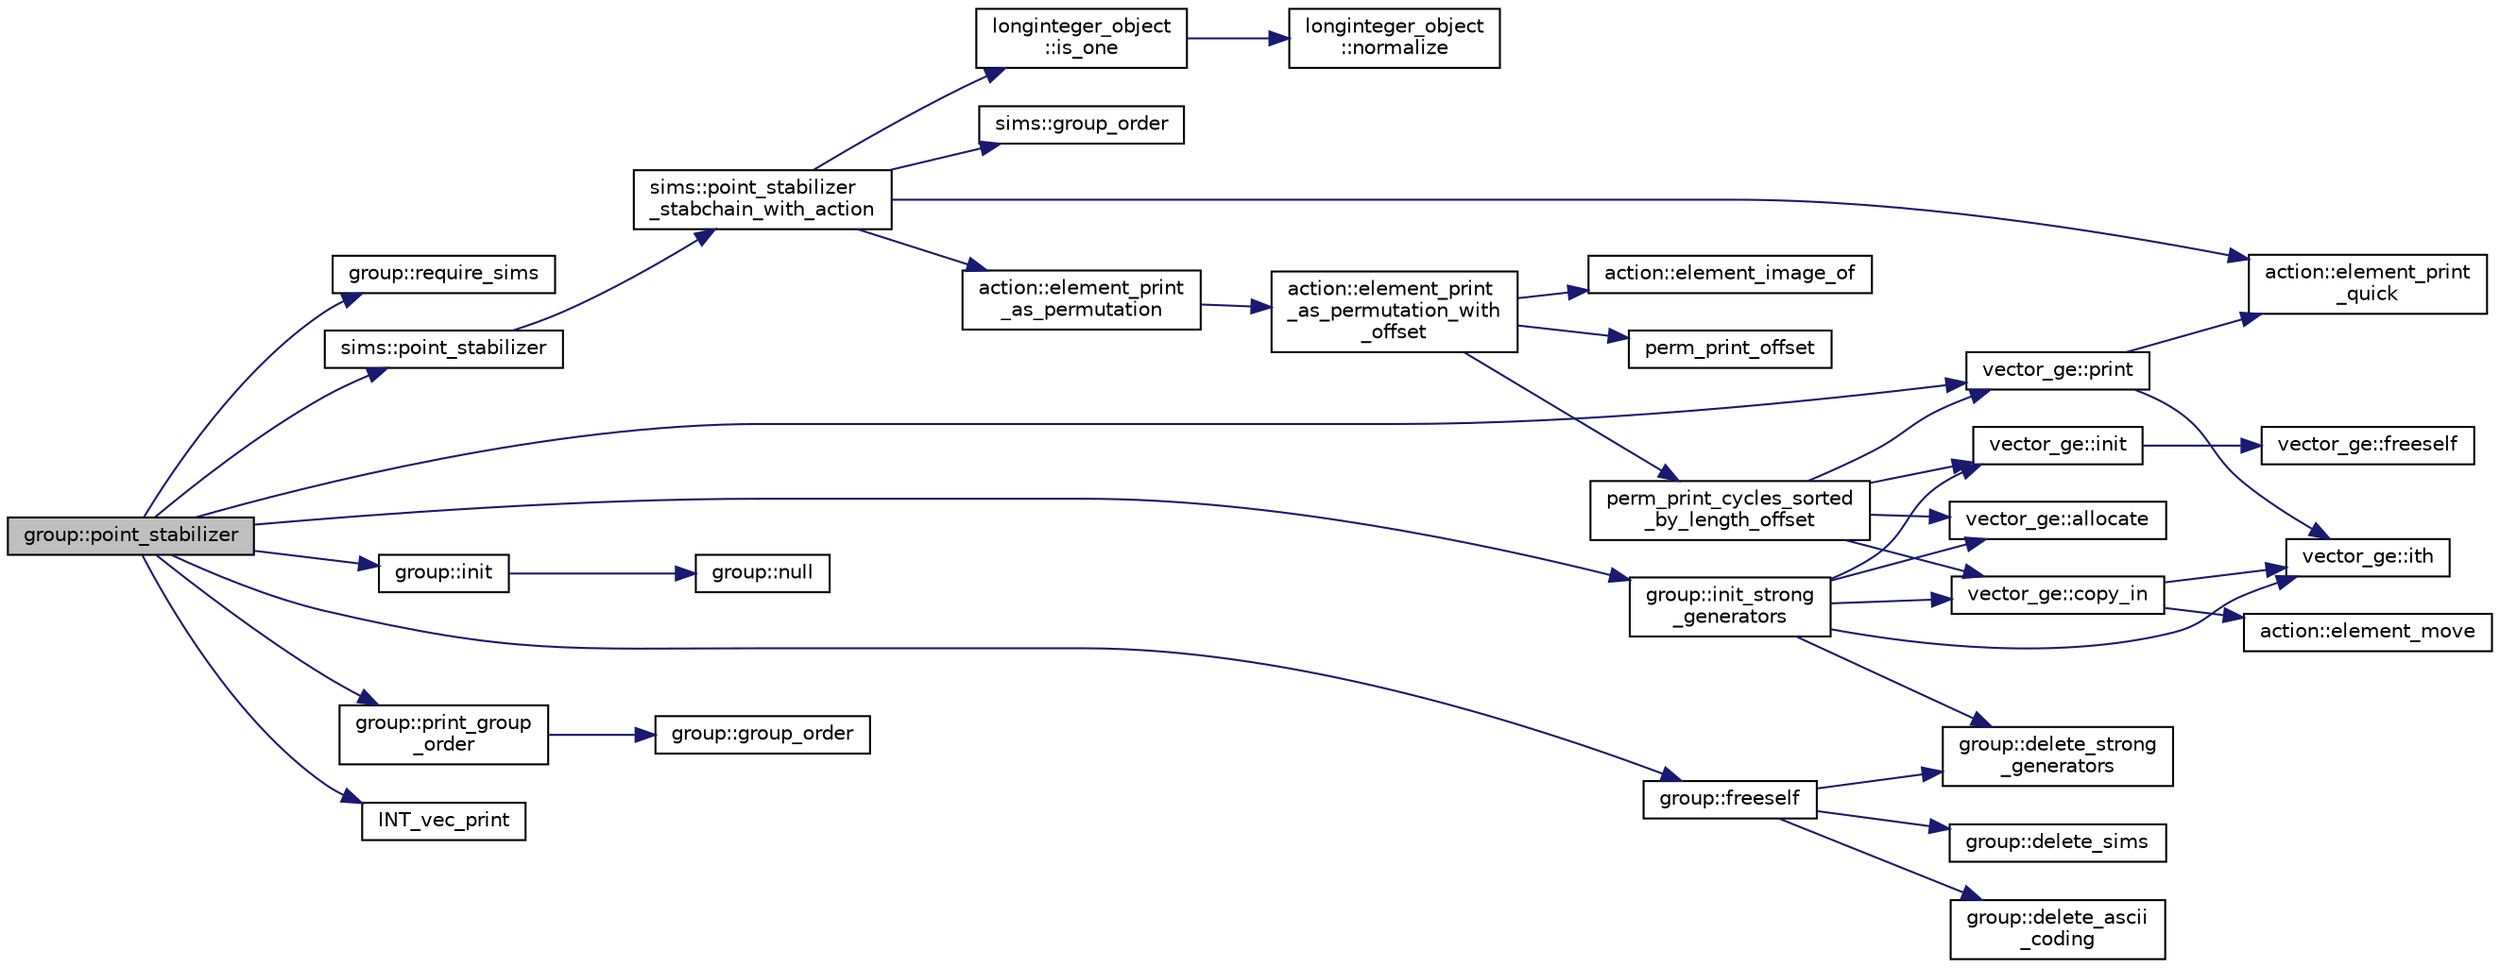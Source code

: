digraph "group::point_stabilizer"
{
  edge [fontname="Helvetica",fontsize="10",labelfontname="Helvetica",labelfontsize="10"];
  node [fontname="Helvetica",fontsize="10",shape=record];
  rankdir="LR";
  Node1345 [label="group::point_stabilizer",height=0.2,width=0.4,color="black", fillcolor="grey75", style="filled", fontcolor="black"];
  Node1345 -> Node1346 [color="midnightblue",fontsize="10",style="solid",fontname="Helvetica"];
  Node1346 [label="group::require_sims",height=0.2,width=0.4,color="black", fillcolor="white", style="filled",URL="$d1/db7/classgroup.html#a657b3eaca7a2fd46ffb25589f06532d6"];
  Node1345 -> Node1347 [color="midnightblue",fontsize="10",style="solid",fontname="Helvetica"];
  Node1347 [label="sims::point_stabilizer",height=0.2,width=0.4,color="black", fillcolor="white", style="filled",URL="$d9/df3/classsims.html#ae1e1893dffa372d76135b05dcb0aa700"];
  Node1347 -> Node1348 [color="midnightblue",fontsize="10",style="solid",fontname="Helvetica"];
  Node1348 [label="sims::point_stabilizer\l_stabchain_with_action",height=0.2,width=0.4,color="black", fillcolor="white", style="filled",URL="$d9/df3/classsims.html#a3ab0527c4d7d0647f8f442f3cfb4c1be"];
  Node1348 -> Node1349 [color="midnightblue",fontsize="10",style="solid",fontname="Helvetica"];
  Node1349 [label="sims::group_order",height=0.2,width=0.4,color="black", fillcolor="white", style="filled",URL="$d9/df3/classsims.html#aa442445175656570fa35febbe790efad"];
  Node1348 -> Node1350 [color="midnightblue",fontsize="10",style="solid",fontname="Helvetica"];
  Node1350 [label="action::element_print\l_as_permutation",height=0.2,width=0.4,color="black", fillcolor="white", style="filled",URL="$d2/d86/classaction.html#a2975618a8203187b688a67c947150bb8"];
  Node1350 -> Node1351 [color="midnightblue",fontsize="10",style="solid",fontname="Helvetica"];
  Node1351 [label="action::element_print\l_as_permutation_with\l_offset",height=0.2,width=0.4,color="black", fillcolor="white", style="filled",URL="$d2/d86/classaction.html#addd61d869434abaad431124a6d858396"];
  Node1351 -> Node1352 [color="midnightblue",fontsize="10",style="solid",fontname="Helvetica"];
  Node1352 [label="action::element_image_of",height=0.2,width=0.4,color="black", fillcolor="white", style="filled",URL="$d2/d86/classaction.html#ae09559d4537a048fc860f8a74a31393d"];
  Node1351 -> Node1353 [color="midnightblue",fontsize="10",style="solid",fontname="Helvetica"];
  Node1353 [label="perm_print_offset",height=0.2,width=0.4,color="black", fillcolor="white", style="filled",URL="$d2/d7c/combinatorics_8_c.html#ab87deef2ba9e4d2ce386a19eeaffecf3"];
  Node1351 -> Node1354 [color="midnightblue",fontsize="10",style="solid",fontname="Helvetica"];
  Node1354 [label="perm_print_cycles_sorted\l_by_length_offset",height=0.2,width=0.4,color="black", fillcolor="white", style="filled",URL="$d5/d90/action__global_8_c.html#a9d1f2e34879c04dbc45d08984a8066e3"];
  Node1354 -> Node1355 [color="midnightblue",fontsize="10",style="solid",fontname="Helvetica"];
  Node1355 [label="vector_ge::init",height=0.2,width=0.4,color="black", fillcolor="white", style="filled",URL="$d4/d6e/classvector__ge.html#afe1d6befd1f1501e6be34afbaa9d30a8"];
  Node1355 -> Node1356 [color="midnightblue",fontsize="10",style="solid",fontname="Helvetica"];
  Node1356 [label="vector_ge::freeself",height=0.2,width=0.4,color="black", fillcolor="white", style="filled",URL="$d4/d6e/classvector__ge.html#aa002e4b715cc73a9b8b367d29700b452"];
  Node1354 -> Node1357 [color="midnightblue",fontsize="10",style="solid",fontname="Helvetica"];
  Node1357 [label="vector_ge::allocate",height=0.2,width=0.4,color="black", fillcolor="white", style="filled",URL="$d4/d6e/classvector__ge.html#a35b062a9201b30f0a87bf87702d243ae"];
  Node1354 -> Node1358 [color="midnightblue",fontsize="10",style="solid",fontname="Helvetica"];
  Node1358 [label="vector_ge::copy_in",height=0.2,width=0.4,color="black", fillcolor="white", style="filled",URL="$d4/d6e/classvector__ge.html#ad02ebf2d4e8bbf095685aea921999145"];
  Node1358 -> Node1359 [color="midnightblue",fontsize="10",style="solid",fontname="Helvetica"];
  Node1359 [label="vector_ge::ith",height=0.2,width=0.4,color="black", fillcolor="white", style="filled",URL="$d4/d6e/classvector__ge.html#a1ff002e8b746a9beb119d57dcd4a15ff"];
  Node1358 -> Node1360 [color="midnightblue",fontsize="10",style="solid",fontname="Helvetica"];
  Node1360 [label="action::element_move",height=0.2,width=0.4,color="black", fillcolor="white", style="filled",URL="$d2/d86/classaction.html#a550947491bbb534d3d7951f50198a874"];
  Node1354 -> Node1361 [color="midnightblue",fontsize="10",style="solid",fontname="Helvetica"];
  Node1361 [label="vector_ge::print",height=0.2,width=0.4,color="black", fillcolor="white", style="filled",URL="$d4/d6e/classvector__ge.html#a0d260cce035c20b32d7989c50670aa8a"];
  Node1361 -> Node1362 [color="midnightblue",fontsize="10",style="solid",fontname="Helvetica"];
  Node1362 [label="action::element_print\l_quick",height=0.2,width=0.4,color="black", fillcolor="white", style="filled",URL="$d2/d86/classaction.html#a4844680cf6750396f76494a28655265b"];
  Node1361 -> Node1359 [color="midnightblue",fontsize="10",style="solid",fontname="Helvetica"];
  Node1348 -> Node1363 [color="midnightblue",fontsize="10",style="solid",fontname="Helvetica"];
  Node1363 [label="longinteger_object\l::is_one",height=0.2,width=0.4,color="black", fillcolor="white", style="filled",URL="$dd/d7e/classlonginteger__object.html#adeab597c8bb66f36eb085f046d1df656"];
  Node1363 -> Node1364 [color="midnightblue",fontsize="10",style="solid",fontname="Helvetica"];
  Node1364 [label="longinteger_object\l::normalize",height=0.2,width=0.4,color="black", fillcolor="white", style="filled",URL="$dd/d7e/classlonginteger__object.html#ae27040d862a5624e98fc9582daa889ee"];
  Node1348 -> Node1362 [color="midnightblue",fontsize="10",style="solid",fontname="Helvetica"];
  Node1345 -> Node1361 [color="midnightblue",fontsize="10",style="solid",fontname="Helvetica"];
  Node1345 -> Node1365 [color="midnightblue",fontsize="10",style="solid",fontname="Helvetica"];
  Node1365 [label="group::freeself",height=0.2,width=0.4,color="black", fillcolor="white", style="filled",URL="$d1/db7/classgroup.html#a43d679f29a588271c1eaeefe94bed282"];
  Node1365 -> Node1366 [color="midnightblue",fontsize="10",style="solid",fontname="Helvetica"];
  Node1366 [label="group::delete_ascii\l_coding",height=0.2,width=0.4,color="black", fillcolor="white", style="filled",URL="$d1/db7/classgroup.html#aa71c4507467519fc564a6715fe7efdf5"];
  Node1365 -> Node1367 [color="midnightblue",fontsize="10",style="solid",fontname="Helvetica"];
  Node1367 [label="group::delete_strong\l_generators",height=0.2,width=0.4,color="black", fillcolor="white", style="filled",URL="$d1/db7/classgroup.html#a36c96bdf4428fdf236dfabab0f82b898"];
  Node1365 -> Node1368 [color="midnightblue",fontsize="10",style="solid",fontname="Helvetica"];
  Node1368 [label="group::delete_sims",height=0.2,width=0.4,color="black", fillcolor="white", style="filled",URL="$d1/db7/classgroup.html#accebe64da3d51160a974fad069a90eac"];
  Node1345 -> Node1369 [color="midnightblue",fontsize="10",style="solid",fontname="Helvetica"];
  Node1369 [label="group::init",height=0.2,width=0.4,color="black", fillcolor="white", style="filled",URL="$d1/db7/classgroup.html#a9f5de0500658e265332c7f62c0d3962d"];
  Node1369 -> Node1370 [color="midnightblue",fontsize="10",style="solid",fontname="Helvetica"];
  Node1370 [label="group::null",height=0.2,width=0.4,color="black", fillcolor="white", style="filled",URL="$d1/db7/classgroup.html#a25f33ef4c9370d6cefa29b0c49f64a18"];
  Node1345 -> Node1371 [color="midnightblue",fontsize="10",style="solid",fontname="Helvetica"];
  Node1371 [label="group::init_strong\l_generators",height=0.2,width=0.4,color="black", fillcolor="white", style="filled",URL="$d1/db7/classgroup.html#aca8ce81c001eb5871118ed21676f3519"];
  Node1371 -> Node1367 [color="midnightblue",fontsize="10",style="solid",fontname="Helvetica"];
  Node1371 -> Node1355 [color="midnightblue",fontsize="10",style="solid",fontname="Helvetica"];
  Node1371 -> Node1357 [color="midnightblue",fontsize="10",style="solid",fontname="Helvetica"];
  Node1371 -> Node1358 [color="midnightblue",fontsize="10",style="solid",fontname="Helvetica"];
  Node1371 -> Node1359 [color="midnightblue",fontsize="10",style="solid",fontname="Helvetica"];
  Node1345 -> Node1372 [color="midnightblue",fontsize="10",style="solid",fontname="Helvetica"];
  Node1372 [label="group::print_group\l_order",height=0.2,width=0.4,color="black", fillcolor="white", style="filled",URL="$d1/db7/classgroup.html#aa43ecff562ccdcb7305ace4e7414f3d8"];
  Node1372 -> Node1373 [color="midnightblue",fontsize="10",style="solid",fontname="Helvetica"];
  Node1373 [label="group::group_order",height=0.2,width=0.4,color="black", fillcolor="white", style="filled",URL="$d1/db7/classgroup.html#a2d70bcf6a1495e7fb8e16ba7dfadb725"];
  Node1345 -> Node1374 [color="midnightblue",fontsize="10",style="solid",fontname="Helvetica"];
  Node1374 [label="INT_vec_print",height=0.2,width=0.4,color="black", fillcolor="white", style="filled",URL="$df/dbf/sajeeb_8_c.html#a79a5901af0b47dd0d694109543c027fe"];
}
